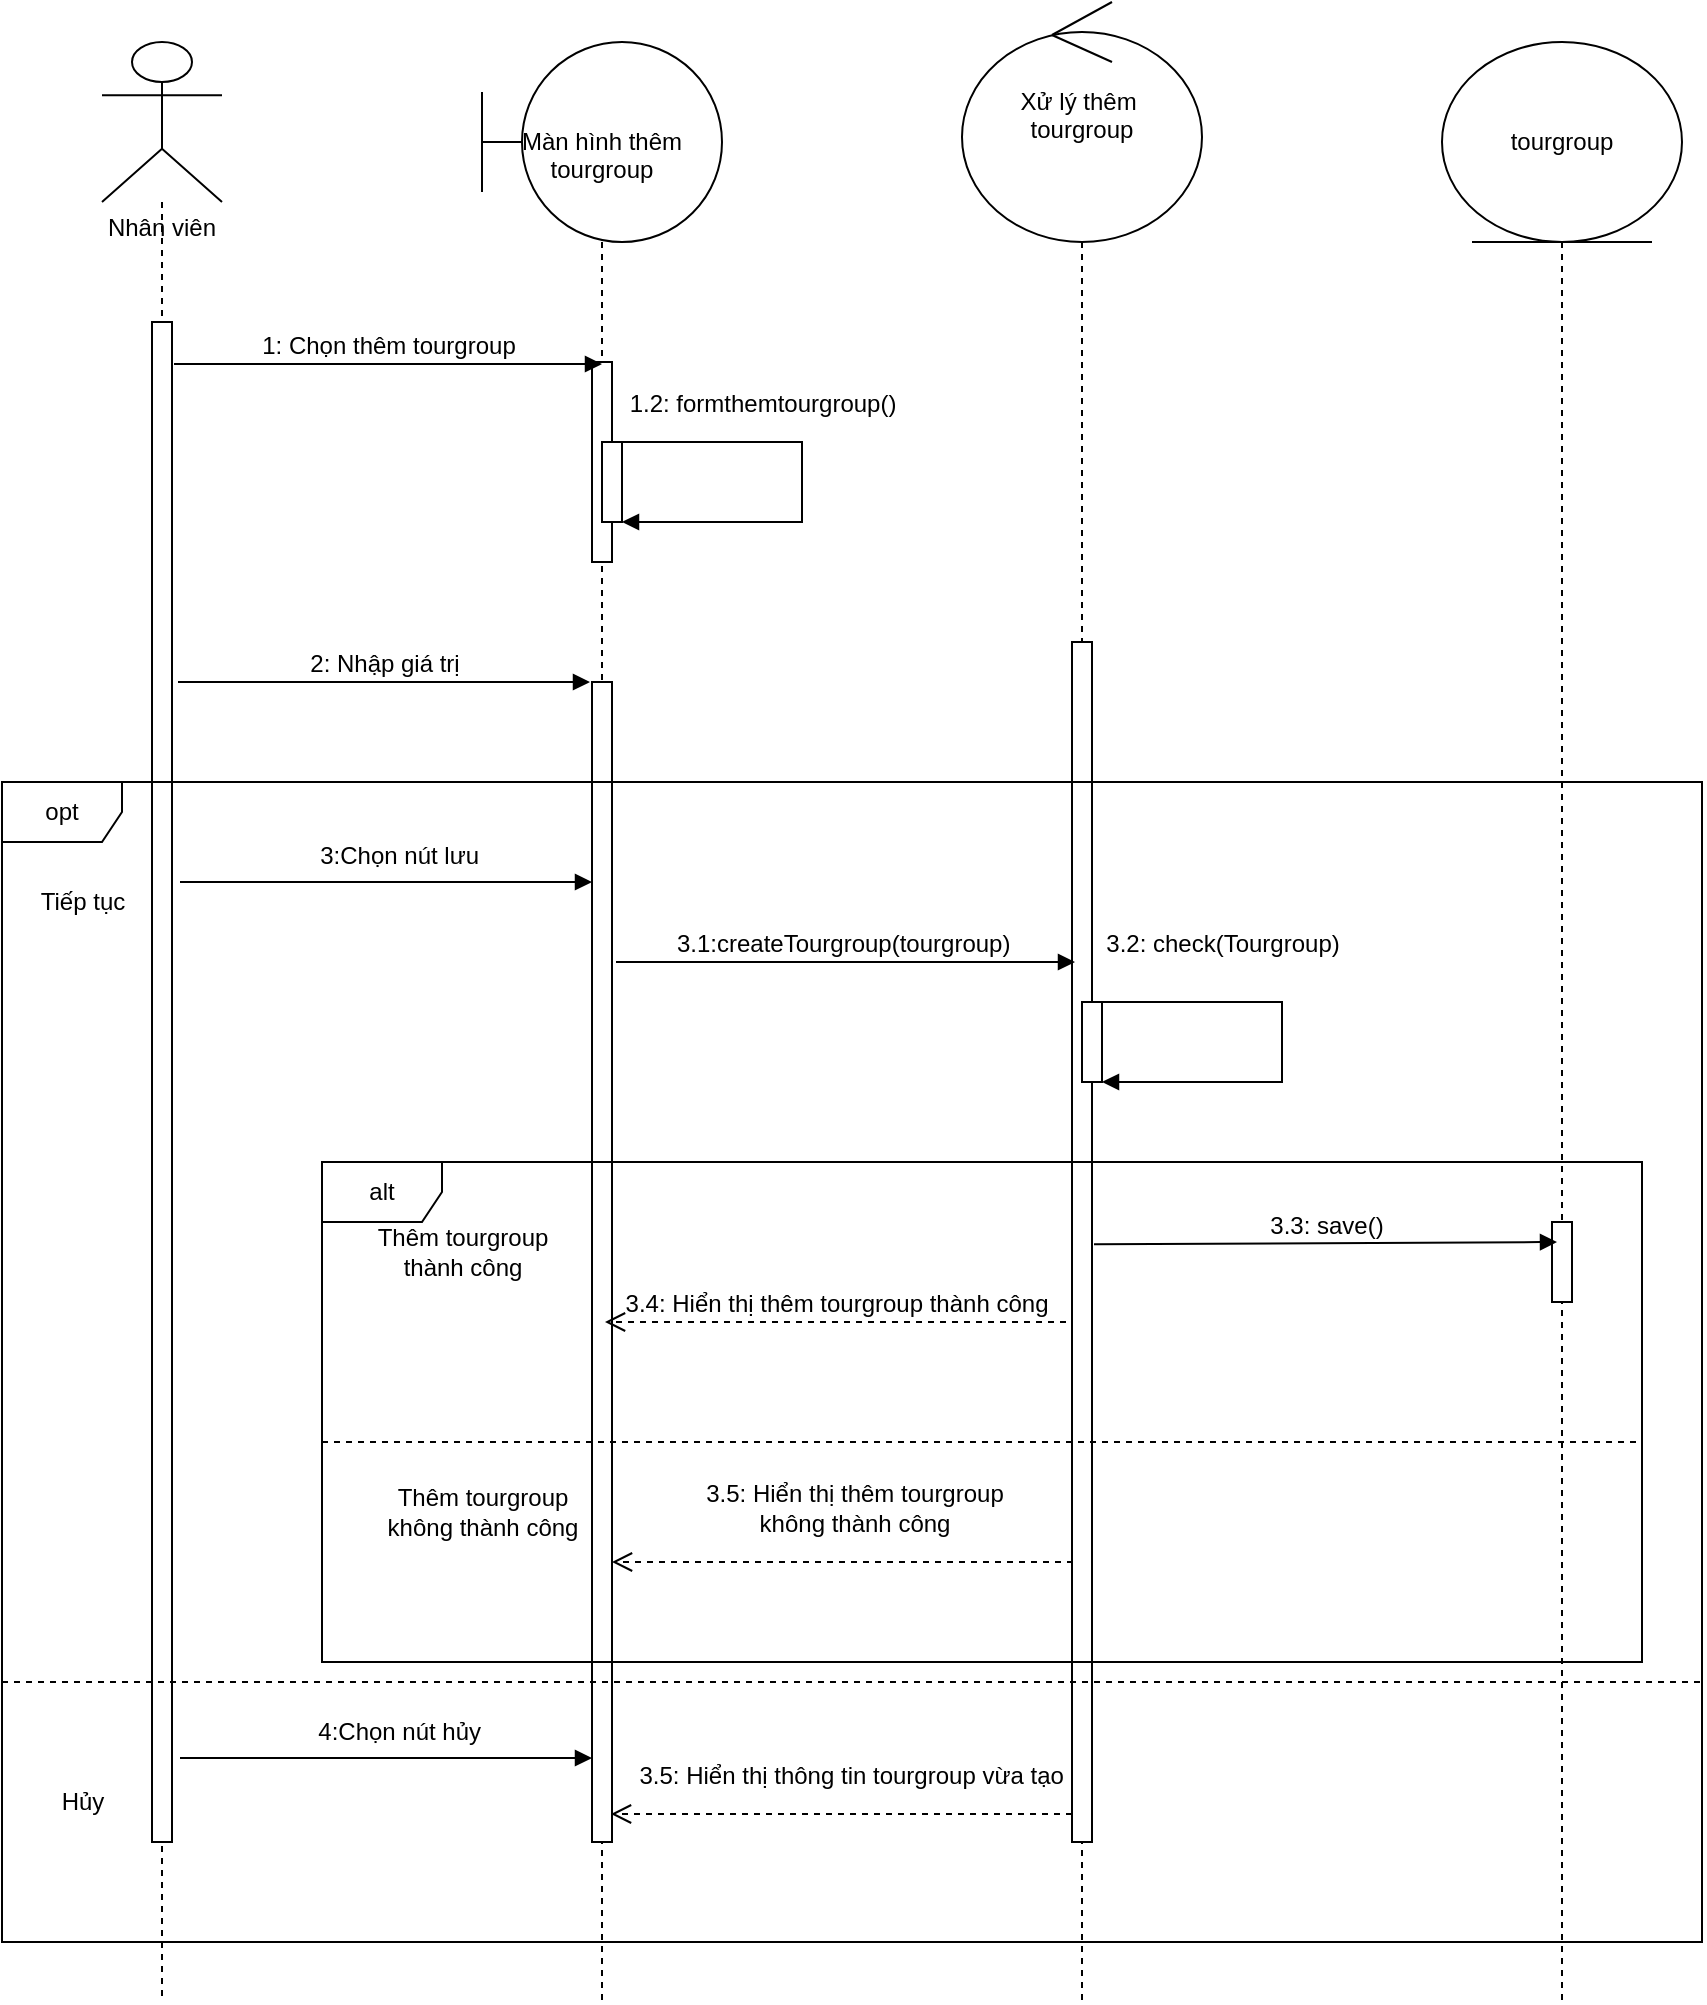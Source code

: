 <mxfile version="14.4.3" type="device"><diagram id="j35PRfuS3rS9tGFF6TlJ" name="Page-1"><mxGraphModel dx="1002" dy="581" grid="1" gridSize="10" guides="1" tooltips="1" connect="1" arrows="1" fold="1" page="1" pageScale="1" pageWidth="850" pageHeight="1100" math="0" shadow="0"><root><mxCell id="0"/><mxCell id="1" parent="0"/><mxCell id="b2TQc4b1ZqAiPSDbQp9B-11" value="&lt;br style=&quot;font-size: 12px;&quot;&gt;&lt;br style=&quot;font-size: 12px;&quot;&gt;&lt;br style=&quot;font-size: 12px;&quot;&gt;Nhân viên" style="shape=umlLifeline;participant=umlActor;perimeter=lifelinePerimeter;whiteSpace=wrap;html=1;container=1;collapsible=0;recursiveResize=0;verticalAlign=top;spacingTop=36;outlineConnect=0;size=80;fontSize=12;" parent="1" vertex="1"><mxGeometry x="50" y="20" width="60" height="980" as="geometry"/></mxCell><mxCell id="b2TQc4b1ZqAiPSDbQp9B-16" value="" style="html=1;points=[];perimeter=orthogonalPerimeter;fontSize=12;" parent="b2TQc4b1ZqAiPSDbQp9B-11" vertex="1"><mxGeometry x="25" y="140" width="10" height="760" as="geometry"/></mxCell><mxCell id="b2TQc4b1ZqAiPSDbQp9B-12" value="Màn hình thêm&lt;br style=&quot;font-size: 12px;&quot;&gt;tourgroup" style="shape=umlLifeline;participant=umlBoundary;perimeter=lifelinePerimeter;whiteSpace=wrap;html=1;container=1;collapsible=0;recursiveResize=0;verticalAlign=top;spacingTop=36;outlineConnect=0;size=100;fontSize=12;" parent="1" vertex="1"><mxGeometry x="240" y="20" width="120" height="980" as="geometry"/></mxCell><mxCell id="b2TQc4b1ZqAiPSDbQp9B-17" value="" style="html=1;points=[];perimeter=orthogonalPerimeter;fontSize=12;" parent="b2TQc4b1ZqAiPSDbQp9B-12" vertex="1"><mxGeometry x="55" y="160" width="10" height="100" as="geometry"/></mxCell><mxCell id="b2TQc4b1ZqAiPSDbQp9B-26" value="" style="html=1;points=[];perimeter=orthogonalPerimeter;fontSize=12;" parent="b2TQc4b1ZqAiPSDbQp9B-12" vertex="1"><mxGeometry x="55" y="320" width="10" height="580" as="geometry"/></mxCell><mxCell id="b2TQc4b1ZqAiPSDbQp9B-14" value="Xử lý thêm&amp;nbsp;&lt;br style=&quot;font-size: 12px;&quot;&gt;tourgroup" style="shape=umlLifeline;participant=umlControl;perimeter=lifelinePerimeter;whiteSpace=wrap;html=1;container=1;collapsible=0;recursiveResize=0;verticalAlign=top;spacingTop=36;outlineConnect=0;size=120;fontSize=12;" parent="1" vertex="1"><mxGeometry x="480" width="120" height="1000" as="geometry"/></mxCell><mxCell id="b2TQc4b1ZqAiPSDbQp9B-28" value="" style="html=1;points=[];perimeter=orthogonalPerimeter;fontSize=12;" parent="b2TQc4b1ZqAiPSDbQp9B-14" vertex="1"><mxGeometry x="55" y="320" width="10" height="600" as="geometry"/></mxCell><mxCell id="b2TQc4b1ZqAiPSDbQp9B-15" value="tourgroup" style="shape=umlLifeline;participant=umlEntity;perimeter=lifelinePerimeter;whiteSpace=wrap;html=1;container=1;collapsible=0;recursiveResize=0;verticalAlign=top;spacingTop=36;outlineConnect=0;size=100;fontSize=12;" parent="1" vertex="1"><mxGeometry x="720" y="20" width="120" height="980" as="geometry"/></mxCell><mxCell id="lUowPf4n1j_vVSAmGWT4-11" value="" style="html=1;points=[];perimeter=orthogonalPerimeter;fontSize=12;" parent="b2TQc4b1ZqAiPSDbQp9B-15" vertex="1"><mxGeometry x="55" y="590" width="10" height="40" as="geometry"/></mxCell><mxCell id="b2TQc4b1ZqAiPSDbQp9B-19" value="1: Chọn thêm tourgroup" style="html=1;verticalAlign=bottom;endArrow=block;fontSize=12;" parent="1" edge="1"><mxGeometry width="80" relative="1" as="geometry"><mxPoint x="86" y="181" as="sourcePoint"/><mxPoint x="300" y="181" as="targetPoint"/></mxGeometry></mxCell><mxCell id="b2TQc4b1ZqAiPSDbQp9B-21" value="" style="html=1;points=[];perimeter=orthogonalPerimeter;fontSize=12;" parent="1" vertex="1"><mxGeometry x="300" y="220" width="10" height="40" as="geometry"/></mxCell><mxCell id="b2TQc4b1ZqAiPSDbQp9B-23" value="1.2: formthemtourgroup()" style="html=1;verticalAlign=bottom;endArrow=block;fontSize=12;rounded=0;" parent="1" edge="1"><mxGeometry x="-0.364" y="10" width="80" relative="1" as="geometry"><mxPoint x="310" y="220" as="sourcePoint"/><mxPoint x="310" y="260" as="targetPoint"/><Array as="points"><mxPoint x="400" y="220"/><mxPoint x="400" y="260"/></Array><mxPoint as="offset"/></mxGeometry></mxCell><mxCell id="lUowPf4n1j_vVSAmGWT4-3" value="2: Nhập giá trị" style="html=1;verticalAlign=bottom;endArrow=block;fontSize=12;" parent="1" edge="1"><mxGeometry width="80" relative="1" as="geometry"><mxPoint x="88" y="340" as="sourcePoint"/><mxPoint x="294" y="340" as="targetPoint"/></mxGeometry></mxCell><mxCell id="lUowPf4n1j_vVSAmGWT4-6" value="3.1:createTourgroup(tourgroup)&amp;nbsp;" style="html=1;verticalAlign=bottom;endArrow=block;fontSize=12;" parent="1" edge="1"><mxGeometry width="80" relative="1" as="geometry"><mxPoint x="307" y="480" as="sourcePoint"/><mxPoint x="536.5" y="480" as="targetPoint"/></mxGeometry></mxCell><mxCell id="lUowPf4n1j_vVSAmGWT4-7" value="3:Chọn nút lưu&amp;nbsp;" style="html=1;verticalAlign=bottom;endArrow=block;fontSize=12;" parent="1" edge="1"><mxGeometry x="0.078" y="5" width="80" relative="1" as="geometry"><mxPoint x="89" y="440" as="sourcePoint"/><mxPoint x="295" y="440" as="targetPoint"/><mxPoint y="1" as="offset"/></mxGeometry></mxCell><mxCell id="lUowPf4n1j_vVSAmGWT4-8" value="" style="html=1;points=[];perimeter=orthogonalPerimeter;fontSize=12;" parent="1" vertex="1"><mxGeometry x="540" y="500" width="10" height="40" as="geometry"/></mxCell><mxCell id="lUowPf4n1j_vVSAmGWT4-9" value="3.2: check(Tourgroup)" style="html=1;verticalAlign=bottom;endArrow=block;fontSize=12;rounded=0;" parent="1" edge="1"><mxGeometry x="-0.455" y="20" width="80" relative="1" as="geometry"><mxPoint x="550" y="500" as="sourcePoint"/><mxPoint x="550" y="540" as="targetPoint"/><Array as="points"><mxPoint x="640" y="500"/><mxPoint x="640" y="540"/></Array><mxPoint as="offset"/></mxGeometry></mxCell><mxCell id="lUowPf4n1j_vVSAmGWT4-10" value="3.3: save()" style="html=1;verticalAlign=bottom;endArrow=block;fontSize=12;exitX=1.3;exitY=0.717;exitDx=0;exitDy=0;exitPerimeter=0;" parent="1" edge="1"><mxGeometry width="80" relative="1" as="geometry"><mxPoint x="546" y="621.14" as="sourcePoint"/><mxPoint x="777.5" y="620" as="targetPoint"/></mxGeometry></mxCell><mxCell id="lUowPf4n1j_vVSAmGWT4-12" value="3.4: Hiển thị thêm tourgroup thành công" style="html=1;verticalAlign=bottom;endArrow=open;dashed=1;endSize=8;fontSize=12;" parent="1" edge="1"><mxGeometry relative="1" as="geometry"><mxPoint x="532" y="660" as="sourcePoint"/><mxPoint x="301.5" y="660" as="targetPoint"/></mxGeometry></mxCell><mxCell id="lUowPf4n1j_vVSAmGWT4-13" value="3.5: Hiển thị thêm tourgroup &lt;br&gt;không thành công" style="html=1;verticalAlign=bottom;endArrow=open;dashed=1;endSize=8;fontSize=12;" parent="1" edge="1"><mxGeometry x="-0.041" y="-10" relative="1" as="geometry"><mxPoint x="535.5" y="780" as="sourcePoint"/><mxPoint x="305" y="780" as="targetPoint"/><mxPoint x="1" as="offset"/></mxGeometry></mxCell><mxCell id="lUowPf4n1j_vVSAmGWT4-15" value="" style="endArrow=none;dashed=1;html=1;fontSize=12;" parent="1" edge="1"><mxGeometry width="50" height="50" relative="1" as="geometry"><mxPoint x="160" y="720" as="sourcePoint"/><mxPoint x="820" y="720" as="targetPoint"/></mxGeometry></mxCell><mxCell id="lUowPf4n1j_vVSAmGWT4-16" value="Thêm tourgroup &lt;br&gt;thành công" style="text;html=1;align=center;verticalAlign=middle;resizable=0;points=[];autosize=1;fontSize=12;" parent="1" vertex="1"><mxGeometry x="180" y="610" width="100" height="30" as="geometry"/></mxCell><mxCell id="lUowPf4n1j_vVSAmGWT4-17" value="Thêm tourgroup &lt;br&gt;không thành công" style="text;html=1;align=center;verticalAlign=middle;resizable=0;points=[];autosize=1;fontSize=12;" parent="1" vertex="1"><mxGeometry x="185" y="740" width="110" height="30" as="geometry"/></mxCell><mxCell id="lUowPf4n1j_vVSAmGWT4-18" value="4:Chọn nút hủy&amp;nbsp;" style="html=1;verticalAlign=bottom;endArrow=block;fontSize=12;" parent="1" edge="1"><mxGeometry x="0.078" y="5" width="80" relative="1" as="geometry"><mxPoint x="89" y="878" as="sourcePoint"/><mxPoint x="295" y="878" as="targetPoint"/><mxPoint y="1" as="offset"/></mxGeometry></mxCell><mxCell id="lUowPf4n1j_vVSAmGWT4-19" value="3.5: Hiển thị thông tin tourgroup vừa tạo&amp;nbsp;" style="html=1;verticalAlign=bottom;endArrow=open;dashed=1;endSize=8;fontSize=12;" parent="1" edge="1"><mxGeometry x="-0.041" y="-10" relative="1" as="geometry"><mxPoint x="535" y="906" as="sourcePoint"/><mxPoint x="304.5" y="906" as="targetPoint"/><mxPoint x="1" as="offset"/></mxGeometry></mxCell><mxCell id="lUowPf4n1j_vVSAmGWT4-20" value="alt" style="shape=umlFrame;whiteSpace=wrap;html=1;fontSize=12;" parent="1" vertex="1"><mxGeometry x="160" y="580" width="660" height="250" as="geometry"/></mxCell><mxCell id="lUowPf4n1j_vVSAmGWT4-22" value="opt" style="shape=umlFrame;whiteSpace=wrap;html=1;fontSize=12;" parent="1" vertex="1"><mxGeometry y="390" width="850" height="580" as="geometry"/></mxCell><mxCell id="lUowPf4n1j_vVSAmGWT4-23" value="" style="endArrow=none;dashed=1;html=1;fontSize=12;" parent="1" edge="1"><mxGeometry width="50" height="50" relative="1" as="geometry"><mxPoint y="840" as="sourcePoint"/><mxPoint x="850" y="840" as="targetPoint"/></mxGeometry></mxCell><mxCell id="lUowPf4n1j_vVSAmGWT4-24" value="Tiếp tục" style="text;html=1;align=center;verticalAlign=middle;resizable=0;points=[];autosize=1;fontSize=12;" parent="1" vertex="1"><mxGeometry x="10" y="440" width="60" height="20" as="geometry"/></mxCell><mxCell id="lUowPf4n1j_vVSAmGWT4-25" value="Hủy" style="text;html=1;align=center;verticalAlign=middle;resizable=0;points=[];autosize=1;fontSize=12;" parent="1" vertex="1"><mxGeometry x="20" y="890" width="40" height="20" as="geometry"/></mxCell></root></mxGraphModel></diagram></mxfile>